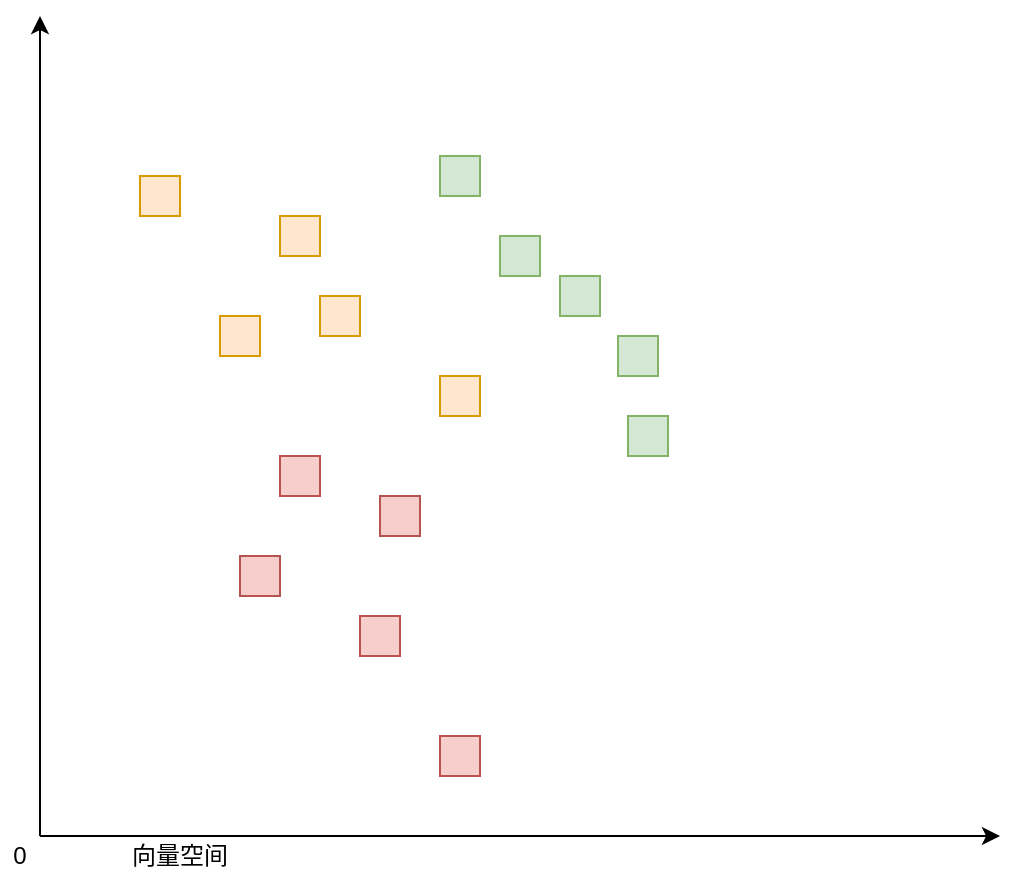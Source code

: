 <mxfile version="13.6.2" type="device"><diagram id="tBkPIFaTETxp1EnDKegU" name="Page-1"><mxGraphModel dx="1102" dy="783" grid="1" gridSize="10" guides="1" tooltips="1" connect="1" arrows="1" fold="1" page="1" pageScale="1" pageWidth="827" pageHeight="1169" math="1" shadow="0"><root><mxCell id="0"/><mxCell id="1" parent="0"/><mxCell id="Zfx_7JOiI3BKa5idgAcJ-1" value="" style="endArrow=classic;html=1;" parent="1" edge="1"><mxGeometry width="50" height="50" relative="1" as="geometry"><mxPoint x="120" y="480" as="sourcePoint"/><mxPoint x="600" y="480" as="targetPoint"/></mxGeometry></mxCell><mxCell id="Zfx_7JOiI3BKa5idgAcJ-2" value="" style="endArrow=classic;html=1;" parent="1" edge="1"><mxGeometry width="50" height="50" relative="1" as="geometry"><mxPoint x="120" y="480" as="sourcePoint"/><mxPoint x="120" y="70" as="targetPoint"/></mxGeometry></mxCell><mxCell id="Zfx_7JOiI3BKa5idgAcJ-3" value="向量空间" style="text;html=1;strokeColor=none;fillColor=none;align=center;verticalAlign=middle;whiteSpace=wrap;rounded=0;" parent="1" vertex="1"><mxGeometry x="160" y="480" width="60" height="20" as="geometry"/></mxCell><mxCell id="9tHv_3kY13BhKgs7ym-j-1" value="0" style="text;html=1;strokeColor=none;fillColor=none;align=center;verticalAlign=middle;whiteSpace=wrap;rounded=0;" parent="1" vertex="1"><mxGeometry x="100" y="480" width="20" height="20" as="geometry"/></mxCell><mxCell id="DFyrQYpbJpW6inCTNrKM-3" value="" style="rounded=0;whiteSpace=wrap;html=1;fillColor=#ffe6cc;strokeColor=#d79b00;" parent="1" vertex="1"><mxGeometry x="240" y="170" width="20" height="20" as="geometry"/></mxCell><mxCell id="DFyrQYpbJpW6inCTNrKM-4" value="" style="rounded=0;whiteSpace=wrap;html=1;fillColor=#ffe6cc;strokeColor=#d79b00;" parent="1" vertex="1"><mxGeometry x="170" y="150" width="20" height="20" as="geometry"/></mxCell><mxCell id="DFyrQYpbJpW6inCTNrKM-6" value="" style="rounded=0;whiteSpace=wrap;html=1;fillColor=#ffe6cc;strokeColor=#d79b00;" parent="1" vertex="1"><mxGeometry x="210" y="220" width="20" height="20" as="geometry"/></mxCell><mxCell id="DFyrQYpbJpW6inCTNrKM-7" value="" style="rounded=0;whiteSpace=wrap;html=1;fillColor=#ffe6cc;strokeColor=#d79b00;" parent="1" vertex="1"><mxGeometry x="260" y="210" width="20" height="20" as="geometry"/></mxCell><mxCell id="DFyrQYpbJpW6inCTNrKM-9" value="" style="rounded=0;whiteSpace=wrap;html=1;fillColor=#ffe6cc;strokeColor=#d79b00;" parent="1" vertex="1"><mxGeometry x="320" y="250" width="20" height="20" as="geometry"/></mxCell><mxCell id="DFyrQYpbJpW6inCTNrKM-10" value="" style="rounded=0;whiteSpace=wrap;html=1;fillColor=#d5e8d4;strokeColor=#82b366;" parent="1" vertex="1"><mxGeometry x="350" y="180" width="20" height="20" as="geometry"/></mxCell><mxCell id="DFyrQYpbJpW6inCTNrKM-11" value="" style="rounded=0;whiteSpace=wrap;html=1;fillColor=#d5e8d4;strokeColor=#82b366;" parent="1" vertex="1"><mxGeometry x="409" y="230" width="20" height="20" as="geometry"/></mxCell><mxCell id="DFyrQYpbJpW6inCTNrKM-12" value="" style="rounded=0;whiteSpace=wrap;html=1;fillColor=#d5e8d4;strokeColor=#82b366;" parent="1" vertex="1"><mxGeometry x="380" y="200" width="20" height="20" as="geometry"/></mxCell><mxCell id="DFyrQYpbJpW6inCTNrKM-13" value="" style="rounded=0;whiteSpace=wrap;html=1;fillColor=#d5e8d4;strokeColor=#82b366;" parent="1" vertex="1"><mxGeometry x="320" y="140" width="20" height="20" as="geometry"/></mxCell><mxCell id="DFyrQYpbJpW6inCTNrKM-14" value="" style="rounded=0;whiteSpace=wrap;html=1;fillColor=#d5e8d4;strokeColor=#82b366;" parent="1" vertex="1"><mxGeometry x="414" y="270" width="20" height="20" as="geometry"/></mxCell><mxCell id="DFyrQYpbJpW6inCTNrKM-15" value="" style="rounded=0;whiteSpace=wrap;html=1;fillColor=#f8cecc;strokeColor=#b85450;" parent="1" vertex="1"><mxGeometry x="240" y="290" width="20" height="20" as="geometry"/></mxCell><mxCell id="DFyrQYpbJpW6inCTNrKM-16" value="" style="rounded=0;whiteSpace=wrap;html=1;fillColor=#f8cecc;strokeColor=#b85450;" parent="1" vertex="1"><mxGeometry x="290" y="310" width="20" height="20" as="geometry"/></mxCell><mxCell id="DFyrQYpbJpW6inCTNrKM-17" value="" style="rounded=0;whiteSpace=wrap;html=1;fillColor=#f8cecc;strokeColor=#b85450;" parent="1" vertex="1"><mxGeometry x="280" y="370" width="20" height="20" as="geometry"/></mxCell><mxCell id="DFyrQYpbJpW6inCTNrKM-18" value="" style="rounded=0;whiteSpace=wrap;html=1;fillColor=#f8cecc;strokeColor=#b85450;" parent="1" vertex="1"><mxGeometry x="320" y="430" width="20" height="20" as="geometry"/></mxCell><mxCell id="DFyrQYpbJpW6inCTNrKM-19" value="" style="rounded=0;whiteSpace=wrap;html=1;fillColor=#f8cecc;strokeColor=#b85450;" parent="1" vertex="1"><mxGeometry x="220" y="340" width="20" height="20" as="geometry"/></mxCell></root></mxGraphModel></diagram></mxfile>